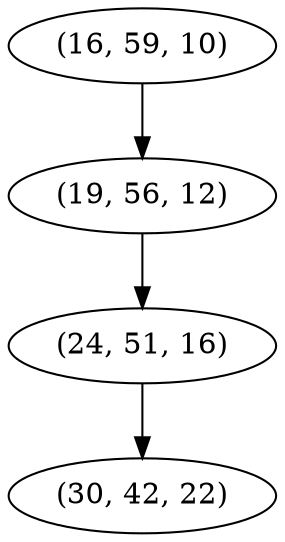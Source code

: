 digraph tree {
    "(16, 59, 10)";
    "(19, 56, 12)";
    "(24, 51, 16)";
    "(30, 42, 22)";
    "(16, 59, 10)" -> "(19, 56, 12)";
    "(19, 56, 12)" -> "(24, 51, 16)";
    "(24, 51, 16)" -> "(30, 42, 22)";
}
